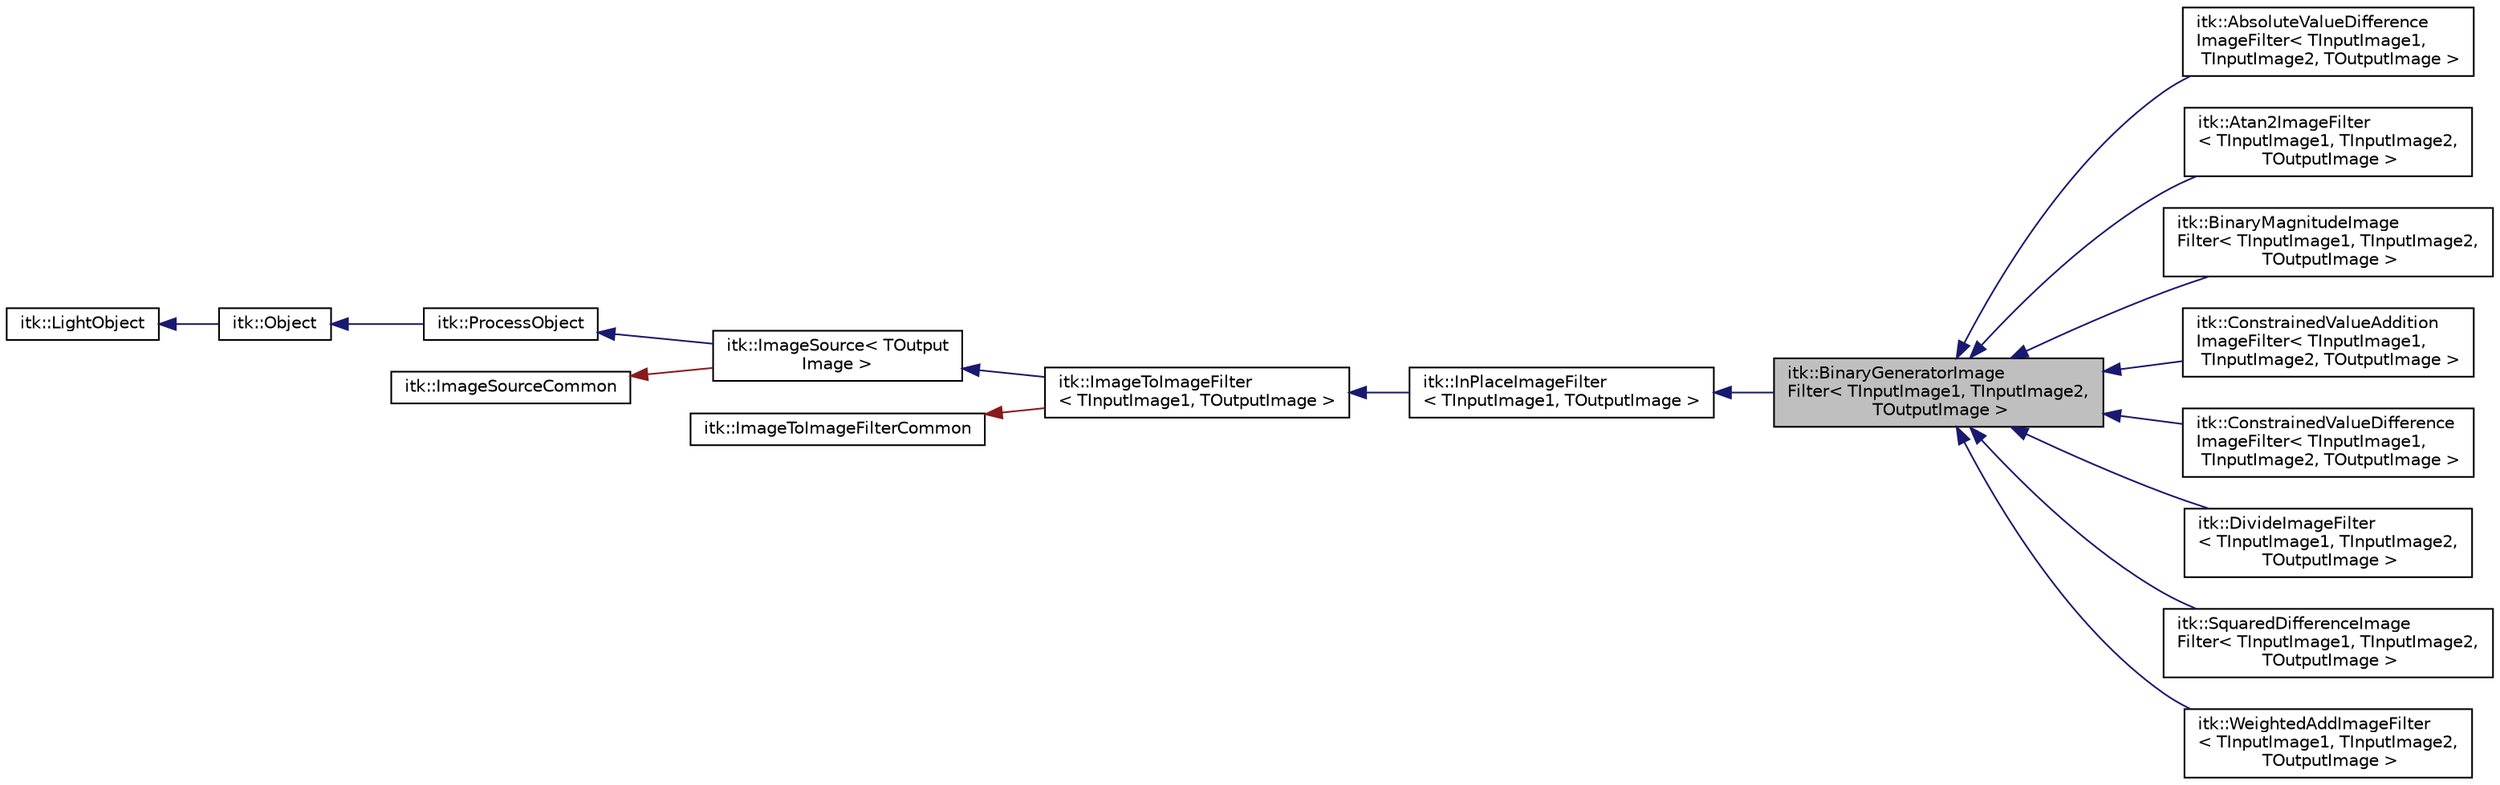 digraph "itk::BinaryGeneratorImageFilter&lt; TInputImage1, TInputImage2, TOutputImage &gt;"
{
 // LATEX_PDF_SIZE
  edge [fontname="Helvetica",fontsize="10",labelfontname="Helvetica",labelfontsize="10"];
  node [fontname="Helvetica",fontsize="10",shape=record];
  rankdir="LR";
  Node1 [label="itk::BinaryGeneratorImage\lFilter\< TInputImage1, TInputImage2,\l TOutputImage \>",height=0.2,width=0.4,color="black", fillcolor="grey75", style="filled", fontcolor="black",tooltip="Implements pixel-wise generic operation of two images, or of an image and a constant."];
  Node2 -> Node1 [dir="back",color="midnightblue",fontsize="10",style="solid",fontname="Helvetica"];
  Node2 [label="itk::InPlaceImageFilter\l\< TInputImage1, TOutputImage \>",height=0.2,width=0.4,color="black", fillcolor="white", style="filled",URL="$classitk_1_1InPlaceImageFilter.html",tooltip=" "];
  Node3 -> Node2 [dir="back",color="midnightblue",fontsize="10",style="solid",fontname="Helvetica"];
  Node3 [label="itk::ImageToImageFilter\l\< TInputImage1, TOutputImage \>",height=0.2,width=0.4,color="black", fillcolor="white", style="filled",URL="$classitk_1_1ImageToImageFilter.html",tooltip=" "];
  Node4 -> Node3 [dir="back",color="midnightblue",fontsize="10",style="solid",fontname="Helvetica"];
  Node4 [label="itk::ImageSource\< TOutput\lImage \>",height=0.2,width=0.4,color="black", fillcolor="white", style="filled",URL="$classitk_1_1ImageSource.html",tooltip="Base class for all process objects that output image data."];
  Node5 -> Node4 [dir="back",color="midnightblue",fontsize="10",style="solid",fontname="Helvetica"];
  Node5 [label="itk::ProcessObject",height=0.2,width=0.4,color="black", fillcolor="white", style="filled",URL="$classitk_1_1ProcessObject.html",tooltip="The base class for all process objects (source, filters, mappers) in the Insight data processing pipe..."];
  Node6 -> Node5 [dir="back",color="midnightblue",fontsize="10",style="solid",fontname="Helvetica"];
  Node6 [label="itk::Object",height=0.2,width=0.4,color="black", fillcolor="white", style="filled",URL="$classitk_1_1Object.html",tooltip="Base class for most ITK classes."];
  Node7 -> Node6 [dir="back",color="midnightblue",fontsize="10",style="solid",fontname="Helvetica"];
  Node7 [label="itk::LightObject",height=0.2,width=0.4,color="black", fillcolor="white", style="filled",URL="$classitk_1_1LightObject.html",tooltip="Light weight base class for most itk classes."];
  Node8 -> Node4 [dir="back",color="firebrick4",fontsize="10",style="solid",fontname="Helvetica"];
  Node8 [label="itk::ImageSourceCommon",height=0.2,width=0.4,color="black", fillcolor="white", style="filled",URL="$structitk_1_1ImageSourceCommon.html",tooltip="Secondary base class of ImageSource common between templates."];
  Node9 -> Node3 [dir="back",color="firebrick4",fontsize="10",style="solid",fontname="Helvetica"];
  Node9 [label="itk::ImageToImageFilterCommon",height=0.2,width=0.4,color="black", fillcolor="white", style="filled",URL="$classitk_1_1ImageToImageFilterCommon.html",tooltip="Secondary base class of ImageToImageFilter common between templates."];
  Node1 -> Node10 [dir="back",color="midnightblue",fontsize="10",style="solid",fontname="Helvetica"];
  Node10 [label="itk::AbsoluteValueDifference\lImageFilter\< TInputImage1,\l TInputImage2, TOutputImage \>",height=0.2,width=0.4,color="black", fillcolor="white", style="filled",URL="$classitk_1_1AbsoluteValueDifferenceImageFilter.html",tooltip="Implements pixel-wise the computation of absolute value difference."];
  Node1 -> Node11 [dir="back",color="midnightblue",fontsize="10",style="solid",fontname="Helvetica"];
  Node11 [label="itk::Atan2ImageFilter\l\< TInputImage1, TInputImage2,\l TOutputImage \>",height=0.2,width=0.4,color="black", fillcolor="white", style="filled",URL="$classitk_1_1Atan2ImageFilter.html",tooltip="Computes two argument inverse tangent."];
  Node1 -> Node12 [dir="back",color="midnightblue",fontsize="10",style="solid",fontname="Helvetica"];
  Node12 [label="itk::BinaryMagnitudeImage\lFilter\< TInputImage1, TInputImage2,\l TOutputImage \>",height=0.2,width=0.4,color="black", fillcolor="white", style="filled",URL="$classitk_1_1BinaryMagnitudeImageFilter.html",tooltip="Computes the square root of the sum of squares of corresponding input pixels."];
  Node1 -> Node13 [dir="back",color="midnightblue",fontsize="10",style="solid",fontname="Helvetica"];
  Node13 [label="itk::ConstrainedValueAddition\lImageFilter\< TInputImage1,\l TInputImage2, TOutputImage \>",height=0.2,width=0.4,color="black", fillcolor="white", style="filled",URL="$classitk_1_1ConstrainedValueAdditionImageFilter.html",tooltip="Implements pixel-wise the computation of constrained value addition."];
  Node1 -> Node14 [dir="back",color="midnightblue",fontsize="10",style="solid",fontname="Helvetica"];
  Node14 [label="itk::ConstrainedValueDifference\lImageFilter\< TInputImage1,\l TInputImage2, TOutputImage \>",height=0.2,width=0.4,color="black", fillcolor="white", style="filled",URL="$classitk_1_1ConstrainedValueDifferenceImageFilter.html",tooltip="Implements pixel-wise the computation of constrained value difference."];
  Node1 -> Node15 [dir="back",color="midnightblue",fontsize="10",style="solid",fontname="Helvetica"];
  Node15 [label="itk::DivideImageFilter\l\< TInputImage1, TInputImage2,\l TOutputImage \>",height=0.2,width=0.4,color="black", fillcolor="white", style="filled",URL="$classitk_1_1DivideImageFilter.html",tooltip="Pixel-wise division of two images."];
  Node1 -> Node16 [dir="back",color="midnightblue",fontsize="10",style="solid",fontname="Helvetica"];
  Node16 [label="itk::SquaredDifferenceImage\lFilter\< TInputImage1, TInputImage2,\l TOutputImage \>",height=0.2,width=0.4,color="black", fillcolor="white", style="filled",URL="$classitk_1_1SquaredDifferenceImageFilter.html",tooltip="Implements pixel-wise the computation of squared difference."];
  Node1 -> Node17 [dir="back",color="midnightblue",fontsize="10",style="solid",fontname="Helvetica"];
  Node17 [label="itk::WeightedAddImageFilter\l\< TInputImage1, TInputImage2,\l TOutputImage \>",height=0.2,width=0.4,color="black", fillcolor="white", style="filled",URL="$classitk_1_1WeightedAddImageFilter.html",tooltip="Computes a weighted sum of two images pixel-wise."];
}
